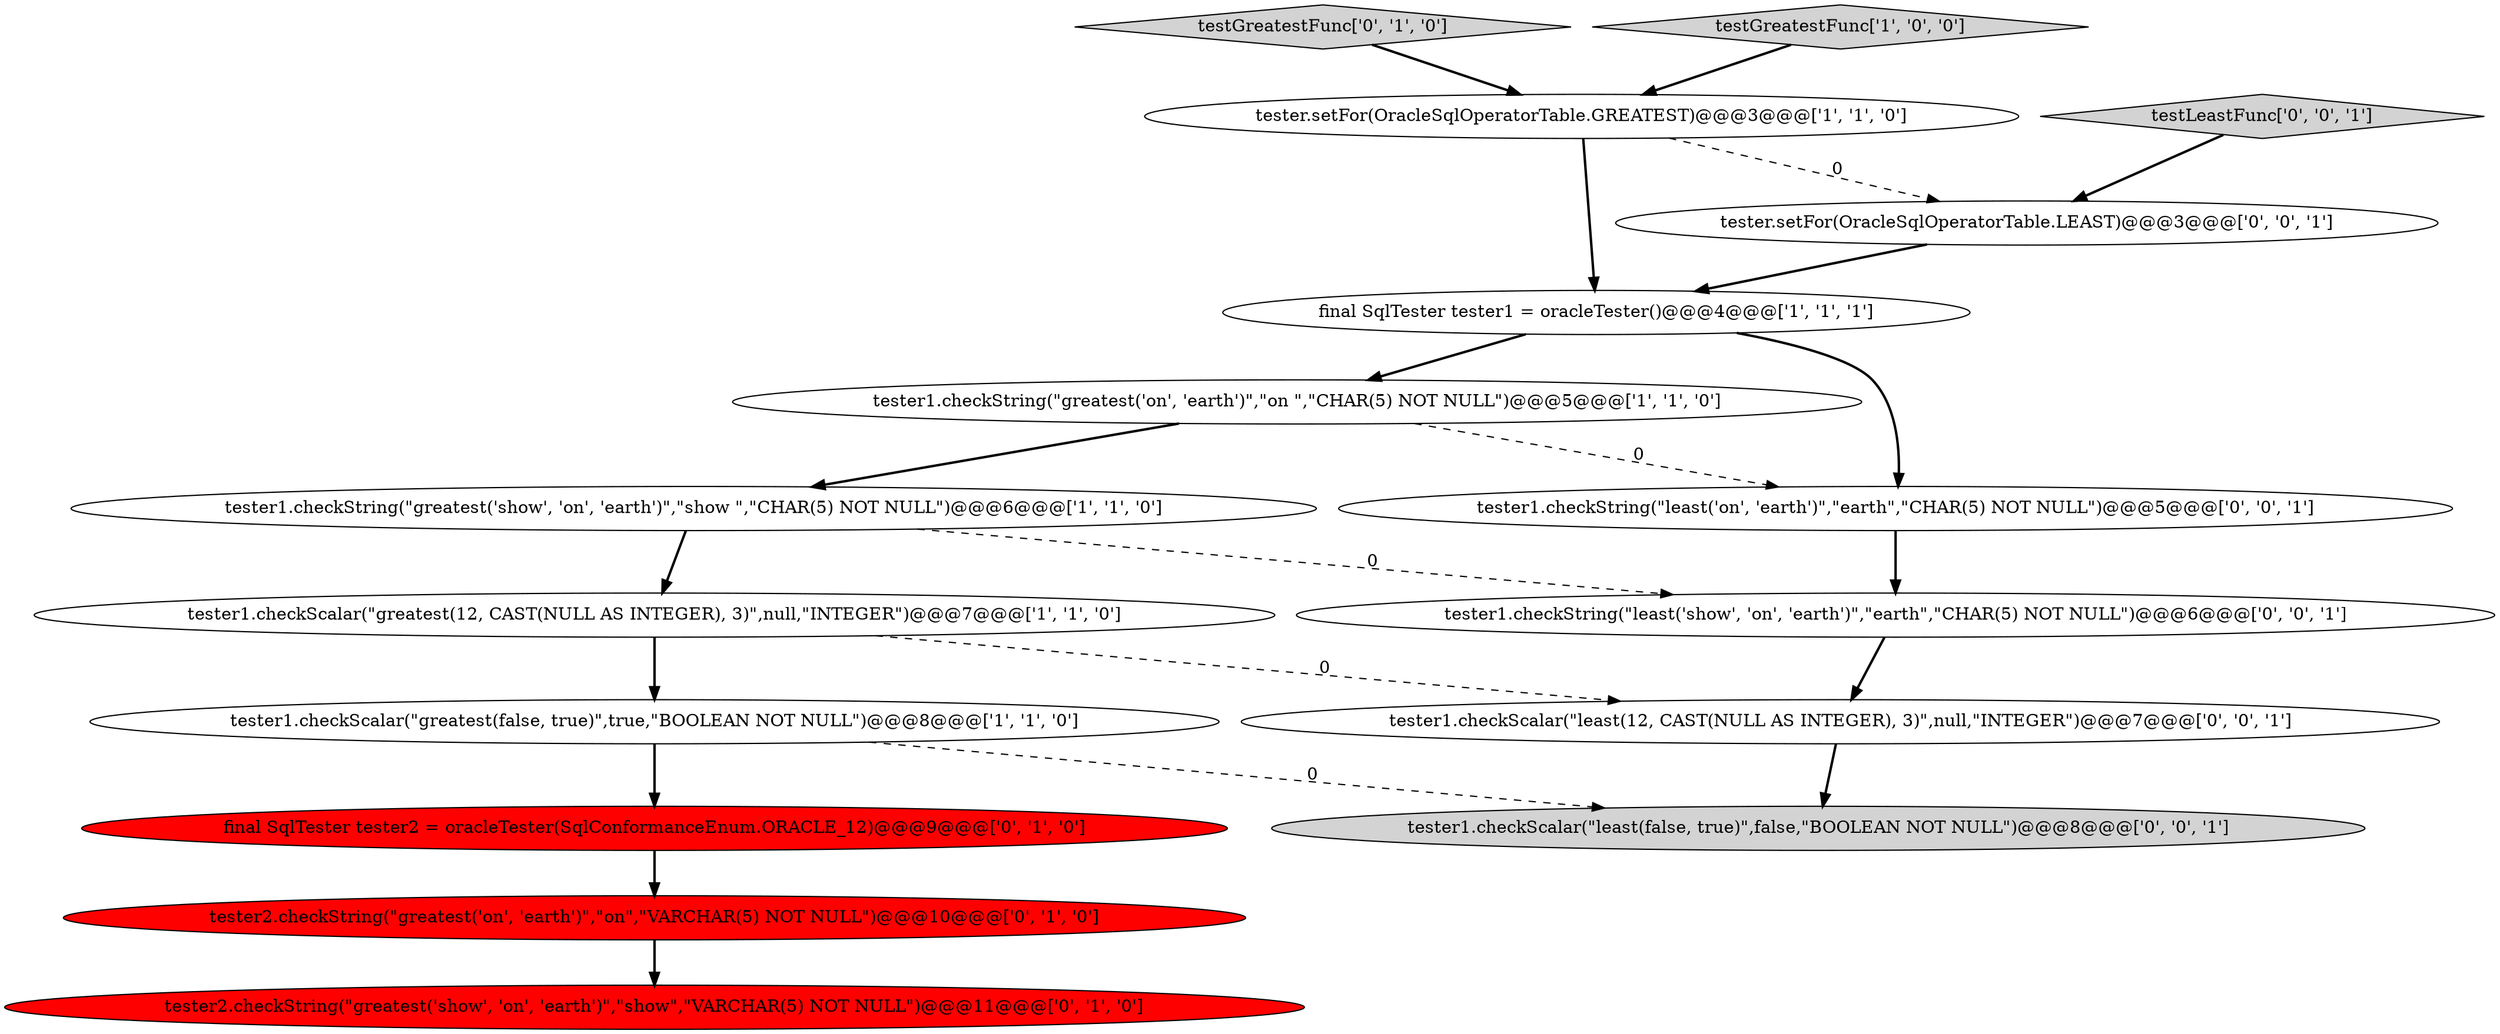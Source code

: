 digraph {
15 [style = filled, label = "tester.setFor(OracleSqlOperatorTable.LEAST)@@@3@@@['0', '0', '1']", fillcolor = white, shape = ellipse image = "AAA0AAABBB3BBB"];
4 [style = filled, label = "tester.setFor(OracleSqlOperatorTable.GREATEST)@@@3@@@['1', '1', '0']", fillcolor = white, shape = ellipse image = "AAA0AAABBB1BBB"];
8 [style = filled, label = "final SqlTester tester2 = oracleTester(SqlConformanceEnum.ORACLE_12)@@@9@@@['0', '1', '0']", fillcolor = red, shape = ellipse image = "AAA1AAABBB2BBB"];
14 [style = filled, label = "testLeastFunc['0', '0', '1']", fillcolor = lightgray, shape = diamond image = "AAA0AAABBB3BBB"];
1 [style = filled, label = "tester1.checkString(\"greatest('show', 'on', 'earth')\",\"show \",\"CHAR(5) NOT NULL\")@@@6@@@['1', '1', '0']", fillcolor = white, shape = ellipse image = "AAA0AAABBB1BBB"];
7 [style = filled, label = "tester2.checkString(\"greatest('show', 'on', 'earth')\",\"show\",\"VARCHAR(5) NOT NULL\")@@@11@@@['0', '1', '0']", fillcolor = red, shape = ellipse image = "AAA1AAABBB2BBB"];
0 [style = filled, label = "tester1.checkScalar(\"greatest(12, CAST(NULL AS INTEGER), 3)\",null,\"INTEGER\")@@@7@@@['1', '1', '0']", fillcolor = white, shape = ellipse image = "AAA0AAABBB1BBB"];
5 [style = filled, label = "final SqlTester tester1 = oracleTester()@@@4@@@['1', '1', '1']", fillcolor = white, shape = ellipse image = "AAA0AAABBB1BBB"];
10 [style = filled, label = "tester2.checkString(\"greatest('on', 'earth')\",\"on\",\"VARCHAR(5) NOT NULL\")@@@10@@@['0', '1', '0']", fillcolor = red, shape = ellipse image = "AAA1AAABBB2BBB"];
6 [style = filled, label = "tester1.checkString(\"greatest('on', 'earth')\",\"on \",\"CHAR(5) NOT NULL\")@@@5@@@['1', '1', '0']", fillcolor = white, shape = ellipse image = "AAA0AAABBB1BBB"];
12 [style = filled, label = "tester1.checkString(\"least('on', 'earth')\",\"earth\",\"CHAR(5) NOT NULL\")@@@5@@@['0', '0', '1']", fillcolor = white, shape = ellipse image = "AAA0AAABBB3BBB"];
9 [style = filled, label = "testGreatestFunc['0', '1', '0']", fillcolor = lightgray, shape = diamond image = "AAA0AAABBB2BBB"];
11 [style = filled, label = "tester1.checkString(\"least('show', 'on', 'earth')\",\"earth\",\"CHAR(5) NOT NULL\")@@@6@@@['0', '0', '1']", fillcolor = white, shape = ellipse image = "AAA0AAABBB3BBB"];
3 [style = filled, label = "testGreatestFunc['1', '0', '0']", fillcolor = lightgray, shape = diamond image = "AAA0AAABBB1BBB"];
2 [style = filled, label = "tester1.checkScalar(\"greatest(false, true)\",true,\"BOOLEAN NOT NULL\")@@@8@@@['1', '1', '0']", fillcolor = white, shape = ellipse image = "AAA0AAABBB1BBB"];
16 [style = filled, label = "tester1.checkScalar(\"least(false, true)\",false,\"BOOLEAN NOT NULL\")@@@8@@@['0', '0', '1']", fillcolor = lightgray, shape = ellipse image = "AAA0AAABBB3BBB"];
13 [style = filled, label = "tester1.checkScalar(\"least(12, CAST(NULL AS INTEGER), 3)\",null,\"INTEGER\")@@@7@@@['0', '0', '1']", fillcolor = white, shape = ellipse image = "AAA0AAABBB3BBB"];
8->10 [style = bold, label=""];
9->4 [style = bold, label=""];
0->2 [style = bold, label=""];
12->11 [style = bold, label=""];
1->0 [style = bold, label=""];
3->4 [style = bold, label=""];
10->7 [style = bold, label=""];
13->16 [style = bold, label=""];
15->5 [style = bold, label=""];
6->12 [style = dashed, label="0"];
6->1 [style = bold, label=""];
5->6 [style = bold, label=""];
5->12 [style = bold, label=""];
1->11 [style = dashed, label="0"];
4->15 [style = dashed, label="0"];
2->16 [style = dashed, label="0"];
0->13 [style = dashed, label="0"];
11->13 [style = bold, label=""];
14->15 [style = bold, label=""];
4->5 [style = bold, label=""];
2->8 [style = bold, label=""];
}
